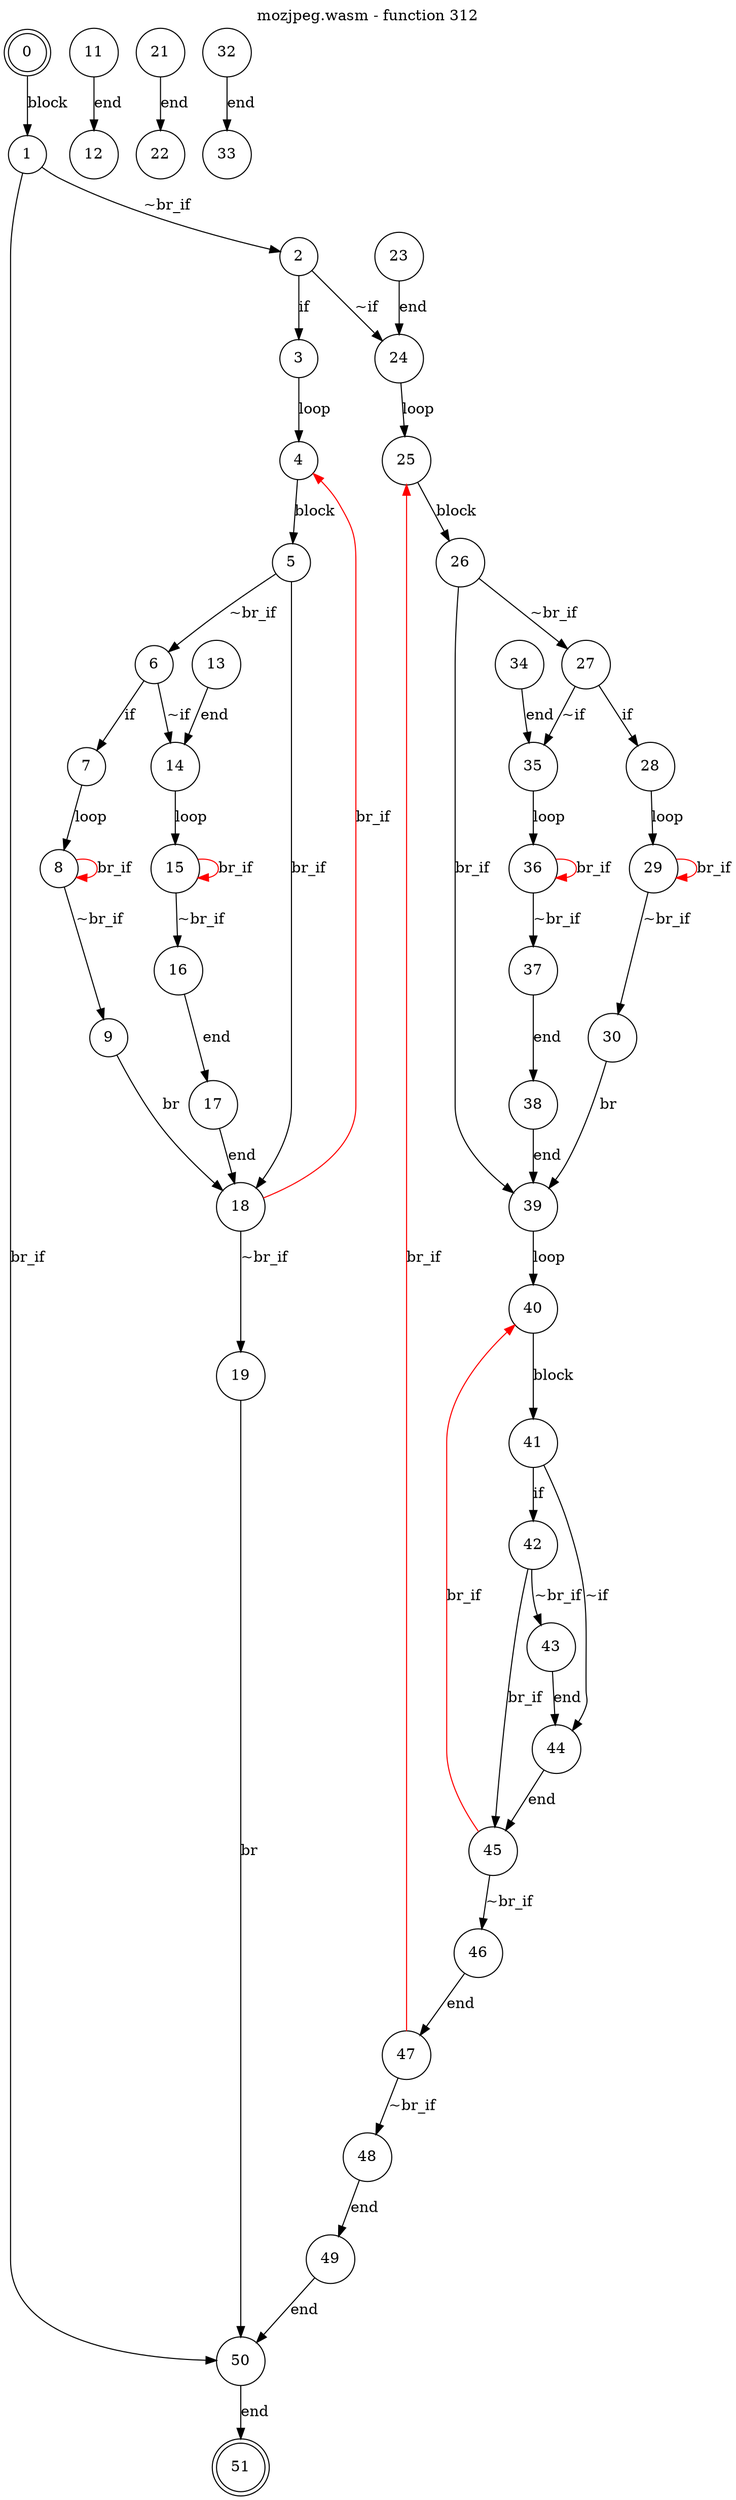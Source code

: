 digraph finite_state_machine {
    label = "mozjpeg.wasm - function 312"
    labelloc =  t
    labelfontsize = 16
    labelfontcolor = black
    labelfontname = "Helvetica"
    node [shape = doublecircle]; 0 51;
    node [shape = circle];
    0 -> 1[label = "block"];
    1 -> 2[label = "~br_if"];
    1 -> 50[label = "br_if"];
    2 -> 3[label = "if"];
    2 -> 24[label = "~if"];
    3 -> 4[label = "loop"];
    4 -> 5[label = "block"];
    5 -> 6[label = "~br_if"];
    5 -> 18[label = "br_if"];
    6 -> 7[label = "if"];
    6 -> 14[label = "~if"];
    7 -> 8[label = "loop"];
    8 -> 9[label = "~br_if"];
    8 -> 8[color="red" label = "br_if"];
    9 -> 18[label = "br"];
    11 -> 12[label = "end"];
    13 -> 14[label = "end"];
    14 -> 15[label = "loop"];
    15 -> 16[label = "~br_if"];
    15 -> 15[color="red" label = "br_if"];
    16 -> 17[label = "end"];
    17 -> 18[label = "end"];
    18 -> 19[label = "~br_if"];
    18 -> 4[color="red" label = "br_if"];
    19 -> 50[label = "br"];
    21 -> 22[label = "end"];
    23 -> 24[label = "end"];
    24 -> 25[label = "loop"];
    25 -> 26[label = "block"];
    26 -> 27[label = "~br_if"];
    26 -> 39[label = "br_if"];
    27 -> 28[label = "if"];
    27 -> 35[label = "~if"];
    28 -> 29[label = "loop"];
    29 -> 30[label = "~br_if"];
    29 -> 29[color="red" label = "br_if"];
    30 -> 39[label = "br"];
    32 -> 33[label = "end"];
    34 -> 35[label = "end"];
    35 -> 36[label = "loop"];
    36 -> 37[label = "~br_if"];
    36 -> 36[color="red" label = "br_if"];
    37 -> 38[label = "end"];
    38 -> 39[label = "end"];
    39 -> 40[label = "loop"];
    40 -> 41[label = "block"];
    41 -> 42[label = "if"];
    41 -> 44[label = "~if"];
    42 -> 43[label = "~br_if"];
    42 -> 45[label = "br_if"];
    43 -> 44[label = "end"];
    44 -> 45[label = "end"];
    45 -> 46[label = "~br_if"];
    45 -> 40[color="red" label = "br_if"];
    46 -> 47[label = "end"];
    47 -> 48[label = "~br_if"];
    47 -> 25[color="red" label = "br_if"];
    48 -> 49[label = "end"];
    49 -> 50[label = "end"];
    50 -> 51[label = "end"];
}
